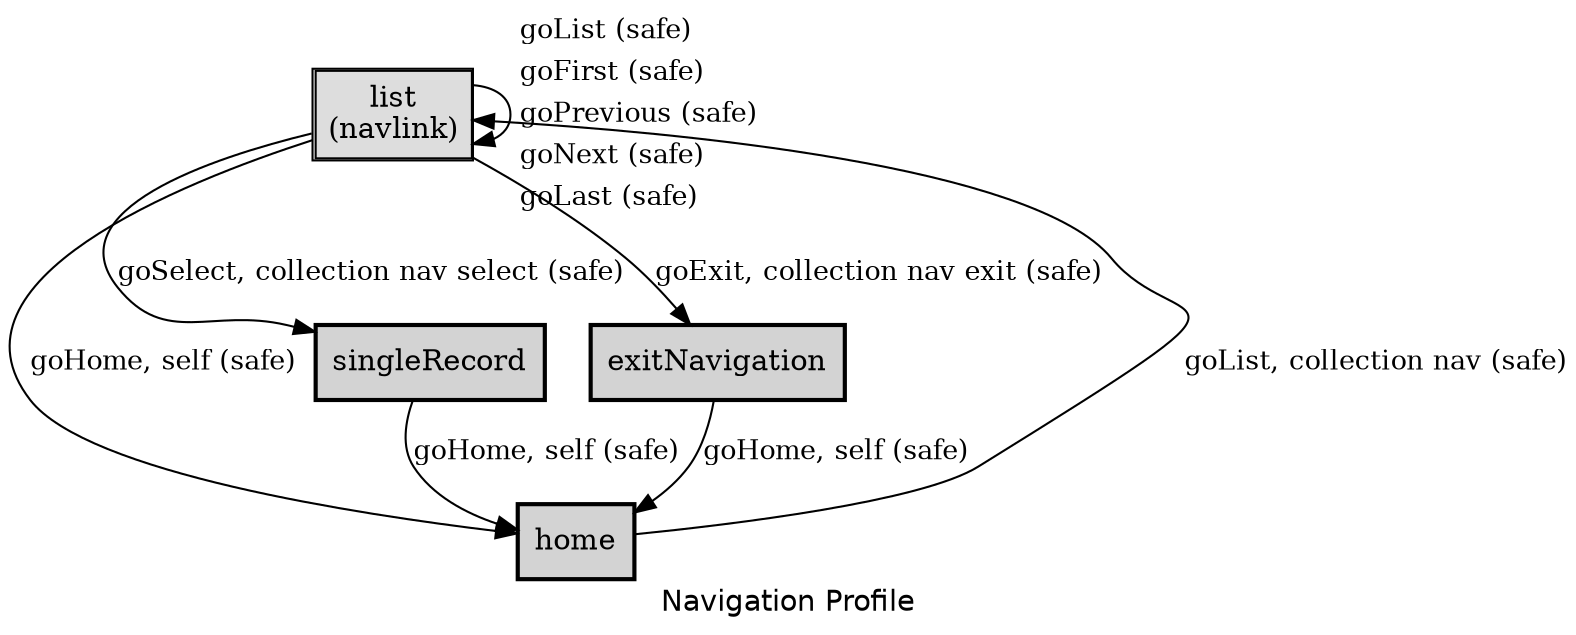 digraph application_state_diagram {
  graph [
    labelloc="b";
    fontname="Helvetica"
    label="Navigation Profile";
    URL="index.html" target="_parent"
  ];
  node [shape = box, style = "bold,filled"];

    list [style=solid, margin=0.02, label=<<table cellspacing="0" cellpadding="5" cellborder="1" border="0"><tr><td bgcolor="#dddddd">list<br />(navlink)<br /></td></tr></table>>,shape=box URL="docs/semantic.list.html" target="_parent"]

    home -> list [label = "goList, collection nav (safe)" URL="docs/safe.goList.html" target="_parent" fontsize=13];
    singleRecord -> home [label = "goHome, self (safe)" URL="docs/safe.goHome.html" target="_parent" fontsize=13];
    exitNavigation -> home [label = "goHome, self (safe)" URL="docs/safe.goHome.html" target="_parent" fontsize=13];
    list -> list [label=<<table  border="0"><tr><td align="left" href="docs/safe.goList.html">goList (safe)</td></tr><tr><td align="left" href="docs/safe.goFirst.html">goFirst (safe)</td></tr><tr><td align="left" href="docs/safe.goPrevious.html">goPrevious (safe)</td></tr><tr><td align="left" href="docs/safe.goNext.html">goNext (safe)</td></tr><tr><td align="left" href="docs/safe.goLast.html">goLast (safe)</td></tr></table>> fontsize=13];
    list -> singleRecord [label = "goSelect, collection nav select (safe)" URL="docs/safe.goSelect.html" target="_parent" fontsize=13];
    list -> exitNavigation [label = "goExit, collection nav exit (safe)" URL="docs/safe.goExit.html" target="_parent" fontsize=13];
    list -> home [label = "goHome, self (safe)" URL="docs/safe.goHome.html" target="_parent" fontsize=13];

    home [URL="docs/semantic.home.html" target="_parent"]
    singleRecord [URL="docs/semantic.singleRecord.html" target="_parent"]
    exitNavigation [URL="docs/semantic.exitNavigation.html" target="_parent"]

}